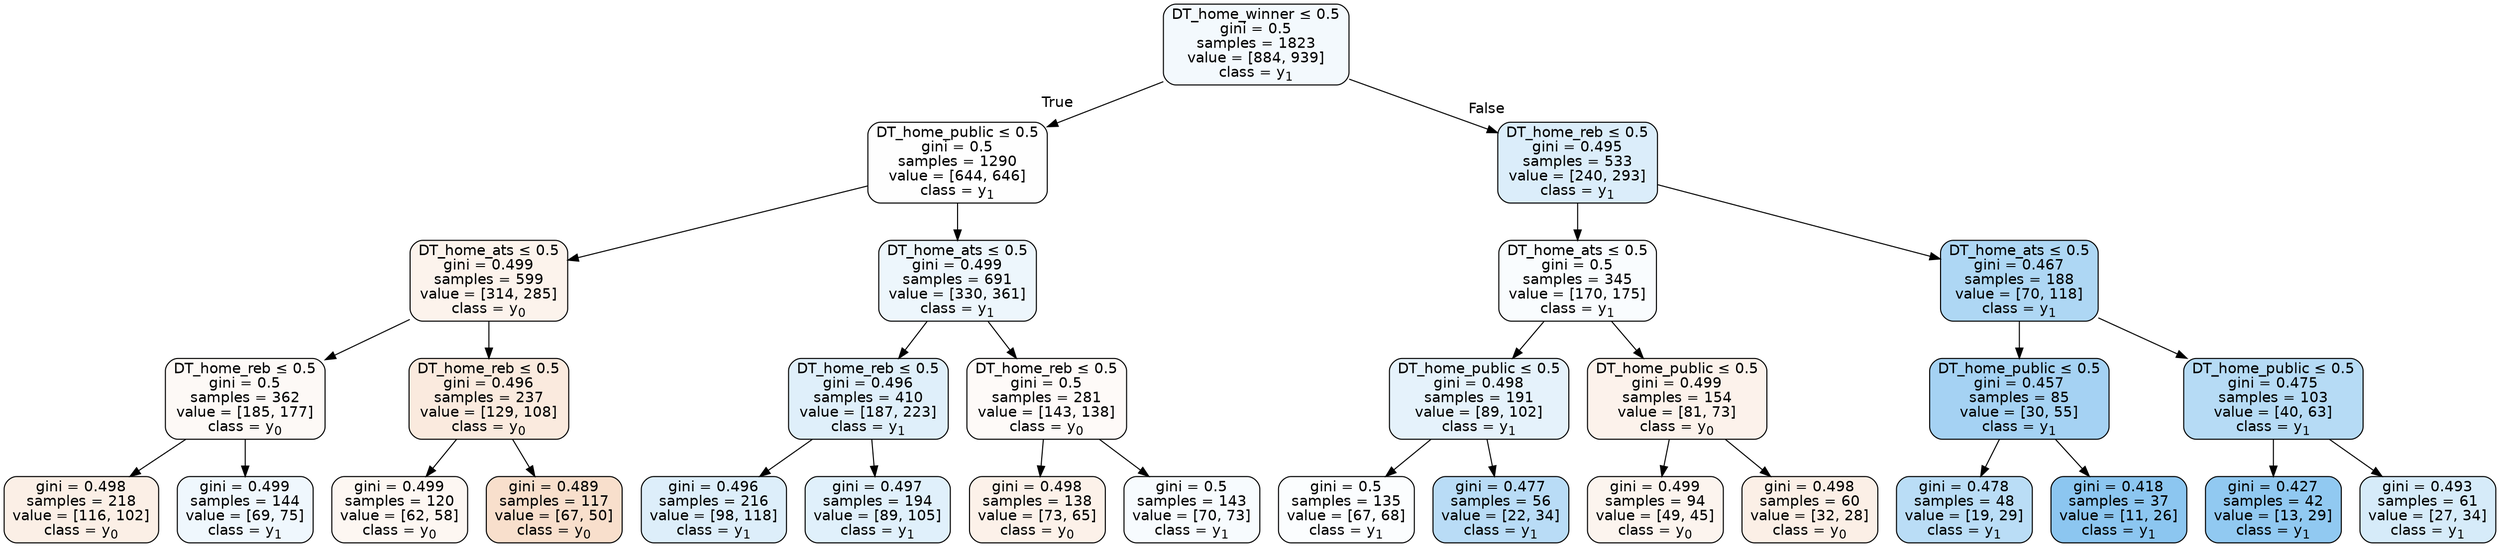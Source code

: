 digraph Tree {
node [shape=box, style="filled, rounded", color="black", fontname=helvetica] ;
edge [fontname=helvetica] ;
0 [label=<DT_home_winner &le; 0.5<br/>gini = 0.5<br/>samples = 1823<br/>value = [884, 939]<br/>class = y<SUB>1</SUB>>, fillcolor="#399de50f"] ;
1 [label=<DT_home_public &le; 0.5<br/>gini = 0.5<br/>samples = 1290<br/>value = [644, 646]<br/>class = y<SUB>1</SUB>>, fillcolor="#399de501"] ;
0 -> 1 [labeldistance=2.5, labelangle=45, headlabel="True"] ;
2 [label=<DT_home_ats &le; 0.5<br/>gini = 0.499<br/>samples = 599<br/>value = [314, 285]<br/>class = y<SUB>0</SUB>>, fillcolor="#e5813918"] ;
1 -> 2 ;
3 [label=<DT_home_reb &le; 0.5<br/>gini = 0.5<br/>samples = 362<br/>value = [185, 177]<br/>class = y<SUB>0</SUB>>, fillcolor="#e581390b"] ;
2 -> 3 ;
4 [label=<gini = 0.498<br/>samples = 218<br/>value = [116, 102]<br/>class = y<SUB>0</SUB>>, fillcolor="#e581391f"] ;
3 -> 4 ;
5 [label=<gini = 0.499<br/>samples = 144<br/>value = [69, 75]<br/>class = y<SUB>1</SUB>>, fillcolor="#399de514"] ;
3 -> 5 ;
6 [label=<DT_home_reb &le; 0.5<br/>gini = 0.496<br/>samples = 237<br/>value = [129, 108]<br/>class = y<SUB>0</SUB>>, fillcolor="#e581392a"] ;
2 -> 6 ;
7 [label=<gini = 0.499<br/>samples = 120<br/>value = [62, 58]<br/>class = y<SUB>0</SUB>>, fillcolor="#e5813910"] ;
6 -> 7 ;
8 [label=<gini = 0.489<br/>samples = 117<br/>value = [67, 50]<br/>class = y<SUB>0</SUB>>, fillcolor="#e5813941"] ;
6 -> 8 ;
9 [label=<DT_home_ats &le; 0.5<br/>gini = 0.499<br/>samples = 691<br/>value = [330, 361]<br/>class = y<SUB>1</SUB>>, fillcolor="#399de516"] ;
1 -> 9 ;
10 [label=<DT_home_reb &le; 0.5<br/>gini = 0.496<br/>samples = 410<br/>value = [187, 223]<br/>class = y<SUB>1</SUB>>, fillcolor="#399de529"] ;
9 -> 10 ;
11 [label=<gini = 0.496<br/>samples = 216<br/>value = [98, 118]<br/>class = y<SUB>1</SUB>>, fillcolor="#399de52b"] ;
10 -> 11 ;
12 [label=<gini = 0.497<br/>samples = 194<br/>value = [89, 105]<br/>class = y<SUB>1</SUB>>, fillcolor="#399de527"] ;
10 -> 12 ;
13 [label=<DT_home_reb &le; 0.5<br/>gini = 0.5<br/>samples = 281<br/>value = [143, 138]<br/>class = y<SUB>0</SUB>>, fillcolor="#e5813909"] ;
9 -> 13 ;
14 [label=<gini = 0.498<br/>samples = 138<br/>value = [73, 65]<br/>class = y<SUB>0</SUB>>, fillcolor="#e581391c"] ;
13 -> 14 ;
15 [label=<gini = 0.5<br/>samples = 143<br/>value = [70, 73]<br/>class = y<SUB>1</SUB>>, fillcolor="#399de50a"] ;
13 -> 15 ;
16 [label=<DT_home_reb &le; 0.5<br/>gini = 0.495<br/>samples = 533<br/>value = [240, 293]<br/>class = y<SUB>1</SUB>>, fillcolor="#399de52e"] ;
0 -> 16 [labeldistance=2.5, labelangle=-45, headlabel="False"] ;
17 [label=<DT_home_ats &le; 0.5<br/>gini = 0.5<br/>samples = 345<br/>value = [170, 175]<br/>class = y<SUB>1</SUB>>, fillcolor="#399de507"] ;
16 -> 17 ;
18 [label=<DT_home_public &le; 0.5<br/>gini = 0.498<br/>samples = 191<br/>value = [89, 102]<br/>class = y<SUB>1</SUB>>, fillcolor="#399de521"] ;
17 -> 18 ;
19 [label=<gini = 0.5<br/>samples = 135<br/>value = [67, 68]<br/>class = y<SUB>1</SUB>>, fillcolor="#399de504"] ;
18 -> 19 ;
20 [label=<gini = 0.477<br/>samples = 56<br/>value = [22, 34]<br/>class = y<SUB>1</SUB>>, fillcolor="#399de55a"] ;
18 -> 20 ;
21 [label=<DT_home_public &le; 0.5<br/>gini = 0.499<br/>samples = 154<br/>value = [81, 73]<br/>class = y<SUB>0</SUB>>, fillcolor="#e5813919"] ;
17 -> 21 ;
22 [label=<gini = 0.499<br/>samples = 94<br/>value = [49, 45]<br/>class = y<SUB>0</SUB>>, fillcolor="#e5813915"] ;
21 -> 22 ;
23 [label=<gini = 0.498<br/>samples = 60<br/>value = [32, 28]<br/>class = y<SUB>0</SUB>>, fillcolor="#e5813920"] ;
21 -> 23 ;
24 [label=<DT_home_ats &le; 0.5<br/>gini = 0.467<br/>samples = 188<br/>value = [70, 118]<br/>class = y<SUB>1</SUB>>, fillcolor="#399de568"] ;
16 -> 24 ;
25 [label=<DT_home_public &le; 0.5<br/>gini = 0.457<br/>samples = 85<br/>value = [30, 55]<br/>class = y<SUB>1</SUB>>, fillcolor="#399de574"] ;
24 -> 25 ;
26 [label=<gini = 0.478<br/>samples = 48<br/>value = [19, 29]<br/>class = y<SUB>1</SUB>>, fillcolor="#399de558"] ;
25 -> 26 ;
27 [label=<gini = 0.418<br/>samples = 37<br/>value = [11, 26]<br/>class = y<SUB>1</SUB>>, fillcolor="#399de593"] ;
25 -> 27 ;
28 [label=<DT_home_public &le; 0.5<br/>gini = 0.475<br/>samples = 103<br/>value = [40, 63]<br/>class = y<SUB>1</SUB>>, fillcolor="#399de55d"] ;
24 -> 28 ;
29 [label=<gini = 0.427<br/>samples = 42<br/>value = [13, 29]<br/>class = y<SUB>1</SUB>>, fillcolor="#399de58d"] ;
28 -> 29 ;
30 [label=<gini = 0.493<br/>samples = 61<br/>value = [27, 34]<br/>class = y<SUB>1</SUB>>, fillcolor="#399de534"] ;
28 -> 30 ;
}